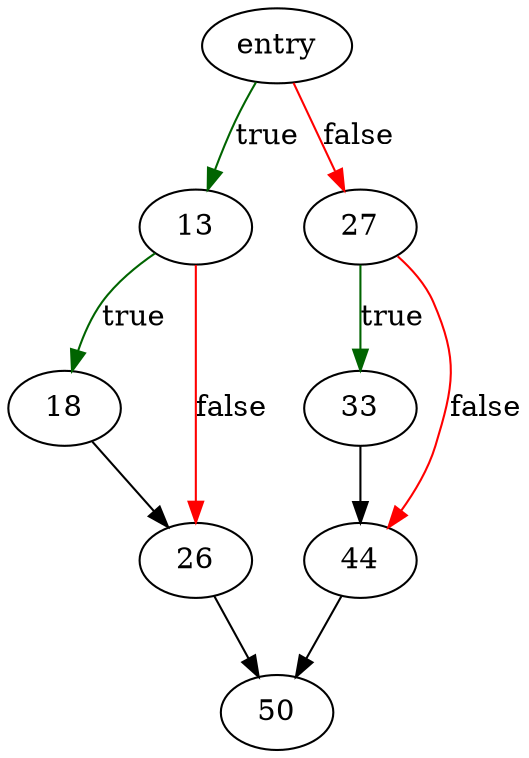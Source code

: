 digraph "sqlite3ExprForVectorField" {
	// Node definitions.
	3 [label=entry];
	13;
	18;
	26;
	27;
	33;
	44;
	50;

	// Edge definitions.
	3 -> 13 [
		color=darkgreen
		label=true
	];
	3 -> 27 [
		color=red
		label=false
	];
	13 -> 18 [
		color=darkgreen
		label=true
	];
	13 -> 26 [
		color=red
		label=false
	];
	18 -> 26;
	26 -> 50;
	27 -> 33 [
		color=darkgreen
		label=true
	];
	27 -> 44 [
		color=red
		label=false
	];
	33 -> 44;
	44 -> 50;
}